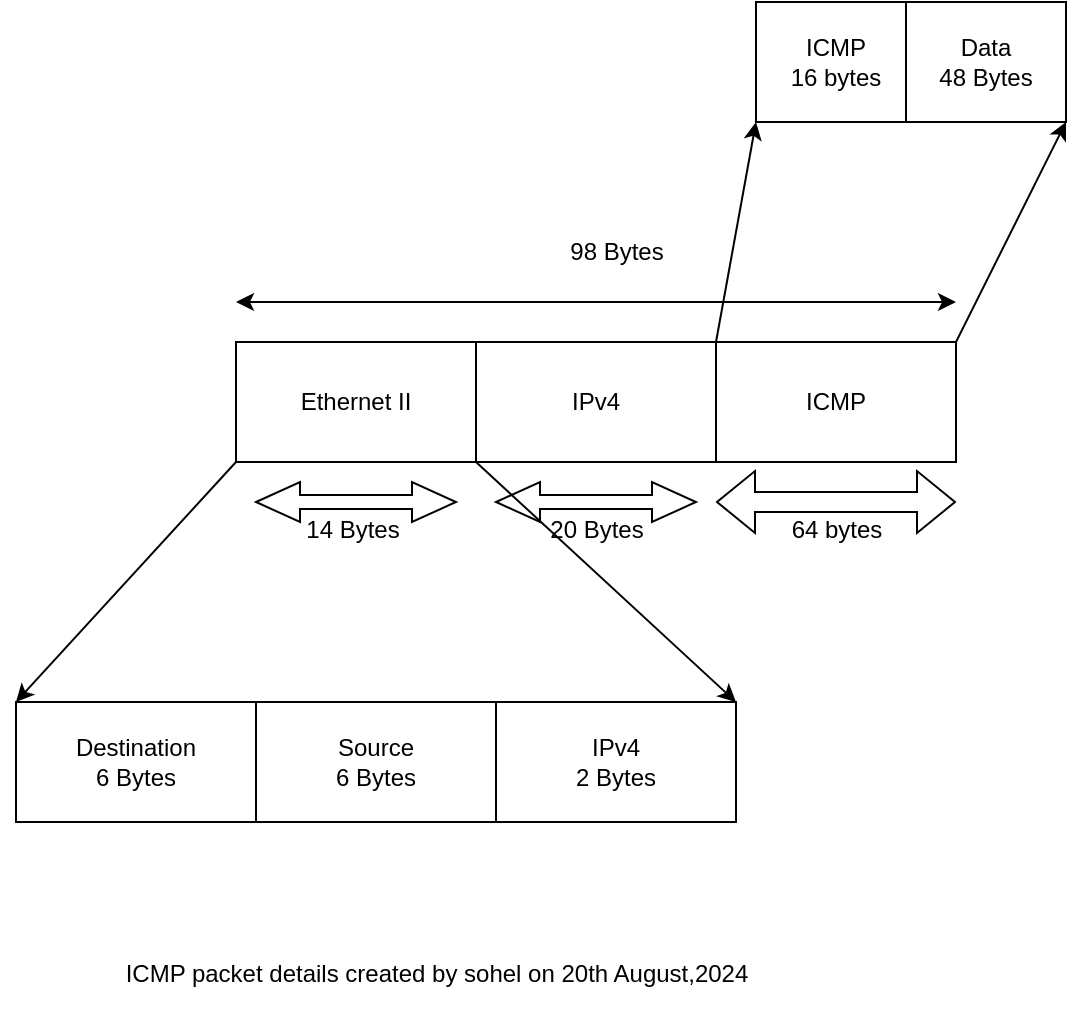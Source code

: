 <mxfile version="24.7.7">
  <diagram name="Page-1" id="tcume0UMLHMNSiRNGyh5">
    <mxGraphModel dx="794" dy="454" grid="1" gridSize="10" guides="1" tooltips="1" connect="1" arrows="1" fold="1" page="1" pageScale="1" pageWidth="850" pageHeight="1100" math="0" shadow="0">
      <root>
        <mxCell id="0" />
        <mxCell id="1" parent="0" />
        <mxCell id="5BKTEbqDSjK1S8w2Ex-Z-1" value="Ethernet II" style="rounded=0;whiteSpace=wrap;html=1;" vertex="1" parent="1">
          <mxGeometry x="260" y="200" width="120" height="60" as="geometry" />
        </mxCell>
        <mxCell id="5BKTEbqDSjK1S8w2Ex-Z-2" value="IPv4" style="rounded=0;whiteSpace=wrap;html=1;" vertex="1" parent="1">
          <mxGeometry x="380" y="200" width="120" height="60" as="geometry" />
        </mxCell>
        <mxCell id="5BKTEbqDSjK1S8w2Ex-Z-3" value="" style="html=1;shadow=0;dashed=0;align=center;verticalAlign=middle;shape=mxgraph.arrows2.twoWayArrow;dy=0.65;dx=22;" vertex="1" parent="1">
          <mxGeometry x="270" y="270" width="100" height="20" as="geometry" />
        </mxCell>
        <mxCell id="5BKTEbqDSjK1S8w2Ex-Z-4" value="14 Bytes" style="text;html=1;align=center;verticalAlign=middle;resizable=0;points=[];autosize=1;strokeColor=none;fillColor=none;" vertex="1" parent="1">
          <mxGeometry x="283" y="279" width="70" height="30" as="geometry" />
        </mxCell>
        <mxCell id="5BKTEbqDSjK1S8w2Ex-Z-5" value="" style="html=1;shadow=0;dashed=0;align=center;verticalAlign=middle;shape=mxgraph.arrows2.twoWayArrow;dy=0.65;dx=22;" vertex="1" parent="1">
          <mxGeometry x="390" y="270" width="100" height="20" as="geometry" />
        </mxCell>
        <mxCell id="5BKTEbqDSjK1S8w2Ex-Z-6" value="20 Bytes" style="text;html=1;align=center;verticalAlign=middle;resizable=0;points=[];autosize=1;strokeColor=none;fillColor=none;" vertex="1" parent="1">
          <mxGeometry x="405" y="279" width="70" height="30" as="geometry" />
        </mxCell>
        <mxCell id="5BKTEbqDSjK1S8w2Ex-Z-7" value="" style="endArrow=classic;startArrow=classic;html=1;rounded=0;" edge="1" parent="1">
          <mxGeometry width="50" height="50" relative="1" as="geometry">
            <mxPoint x="260" y="180" as="sourcePoint" />
            <mxPoint x="620" y="180" as="targetPoint" />
          </mxGeometry>
        </mxCell>
        <mxCell id="5BKTEbqDSjK1S8w2Ex-Z-8" value="98 Bytes" style="text;html=1;align=center;verticalAlign=middle;resizable=0;points=[];autosize=1;strokeColor=none;fillColor=none;" vertex="1" parent="1">
          <mxGeometry x="415" y="140" width="70" height="30" as="geometry" />
        </mxCell>
        <mxCell id="5BKTEbqDSjK1S8w2Ex-Z-9" value="" style="endArrow=classic;html=1;rounded=0;exitX=0;exitY=1;exitDx=0;exitDy=0;entryX=0;entryY=0;entryDx=0;entryDy=0;" edge="1" parent="1" source="5BKTEbqDSjK1S8w2Ex-Z-1" target="5BKTEbqDSjK1S8w2Ex-Z-13">
          <mxGeometry width="50" height="50" relative="1" as="geometry">
            <mxPoint x="220" y="420" as="sourcePoint" />
            <mxPoint x="190" y="380" as="targetPoint" />
          </mxGeometry>
        </mxCell>
        <mxCell id="5BKTEbqDSjK1S8w2Ex-Z-10" value="" style="endArrow=classic;html=1;rounded=0;entryX=1;entryY=0;entryDx=0;entryDy=0;" edge="1" parent="1" target="5BKTEbqDSjK1S8w2Ex-Z-11">
          <mxGeometry width="50" height="50" relative="1" as="geometry">
            <mxPoint x="380" y="260" as="sourcePoint" />
            <mxPoint x="320" y="390" as="targetPoint" />
          </mxGeometry>
        </mxCell>
        <mxCell id="5BKTEbqDSjK1S8w2Ex-Z-11" value="&lt;div&gt;IPv4&lt;/div&gt;&lt;div&gt;2 Bytes&lt;/div&gt;" style="rounded=0;whiteSpace=wrap;html=1;" vertex="1" parent="1">
          <mxGeometry x="390" y="380" width="120" height="60" as="geometry" />
        </mxCell>
        <mxCell id="5BKTEbqDSjK1S8w2Ex-Z-12" value="Source&lt;div&gt;6 Bytes&lt;/div&gt;" style="rounded=0;whiteSpace=wrap;html=1;" vertex="1" parent="1">
          <mxGeometry x="270" y="380" width="120" height="60" as="geometry" />
        </mxCell>
        <mxCell id="5BKTEbqDSjK1S8w2Ex-Z-13" value="Destination&lt;div&gt;6 Bytes&lt;/div&gt;" style="rounded=0;whiteSpace=wrap;html=1;" vertex="1" parent="1">
          <mxGeometry x="150" y="380" width="120" height="60" as="geometry" />
        </mxCell>
        <mxCell id="5BKTEbqDSjK1S8w2Ex-Z-14" value="ICMP" style="rounded=0;whiteSpace=wrap;html=1;" vertex="1" parent="1">
          <mxGeometry x="500" y="200" width="120" height="60" as="geometry" />
        </mxCell>
        <mxCell id="5BKTEbqDSjK1S8w2Ex-Z-15" value="64 bytes" style="text;html=1;align=center;verticalAlign=middle;resizable=0;points=[];autosize=1;strokeColor=none;fillColor=none;" vertex="1" parent="1">
          <mxGeometry x="525" y="279" width="70" height="30" as="geometry" />
        </mxCell>
        <mxCell id="5BKTEbqDSjK1S8w2Ex-Z-16" value="" style="shape=flexArrow;endArrow=classic;startArrow=classic;html=1;rounded=0;" edge="1" parent="1">
          <mxGeometry width="100" height="100" relative="1" as="geometry">
            <mxPoint x="500" y="280" as="sourcePoint" />
            <mxPoint x="620" y="280" as="targetPoint" />
          </mxGeometry>
        </mxCell>
        <mxCell id="5BKTEbqDSjK1S8w2Ex-Z-17" value="" style="endArrow=classic;html=1;rounded=0;exitX=0;exitY=0;exitDx=0;exitDy=0;" edge="1" parent="1" source="5BKTEbqDSjK1S8w2Ex-Z-14">
          <mxGeometry width="50" height="50" relative="1" as="geometry">
            <mxPoint x="370" y="140" as="sourcePoint" />
            <mxPoint x="520" y="90" as="targetPoint" />
          </mxGeometry>
        </mxCell>
        <mxCell id="5BKTEbqDSjK1S8w2Ex-Z-18" value="" style="endArrow=classic;html=1;rounded=0;exitX=1;exitY=0;exitDx=0;exitDy=0;entryX=1;entryY=1;entryDx=0;entryDy=0;" edge="1" parent="1" source="5BKTEbqDSjK1S8w2Ex-Z-14" target="5BKTEbqDSjK1S8w2Ex-Z-20">
          <mxGeometry width="50" height="50" relative="1" as="geometry">
            <mxPoint x="370" y="140" as="sourcePoint" />
            <mxPoint x="640" y="100" as="targetPoint" />
          </mxGeometry>
        </mxCell>
        <mxCell id="5BKTEbqDSjK1S8w2Ex-Z-19" value="ICMP&lt;div&gt;16 bytes&lt;/div&gt;" style="rounded=0;whiteSpace=wrap;html=1;" vertex="1" parent="1">
          <mxGeometry x="520" y="30" width="80" height="60" as="geometry" />
        </mxCell>
        <mxCell id="5BKTEbqDSjK1S8w2Ex-Z-20" value="Data&lt;div&gt;48 Bytes&lt;/div&gt;" style="rounded=0;whiteSpace=wrap;html=1;" vertex="1" parent="1">
          <mxGeometry x="595" y="30" width="80" height="60" as="geometry" />
        </mxCell>
        <mxCell id="5BKTEbqDSjK1S8w2Ex-Z-21" value="ICMP packet details created by sohel on 20th August,2024&lt;div&gt;&lt;br&gt;&lt;/div&gt;" style="text;html=1;align=center;verticalAlign=middle;resizable=0;points=[];autosize=1;strokeColor=none;fillColor=none;" vertex="1" parent="1">
          <mxGeometry x="195" y="503" width="330" height="40" as="geometry" />
        </mxCell>
      </root>
    </mxGraphModel>
  </diagram>
</mxfile>
